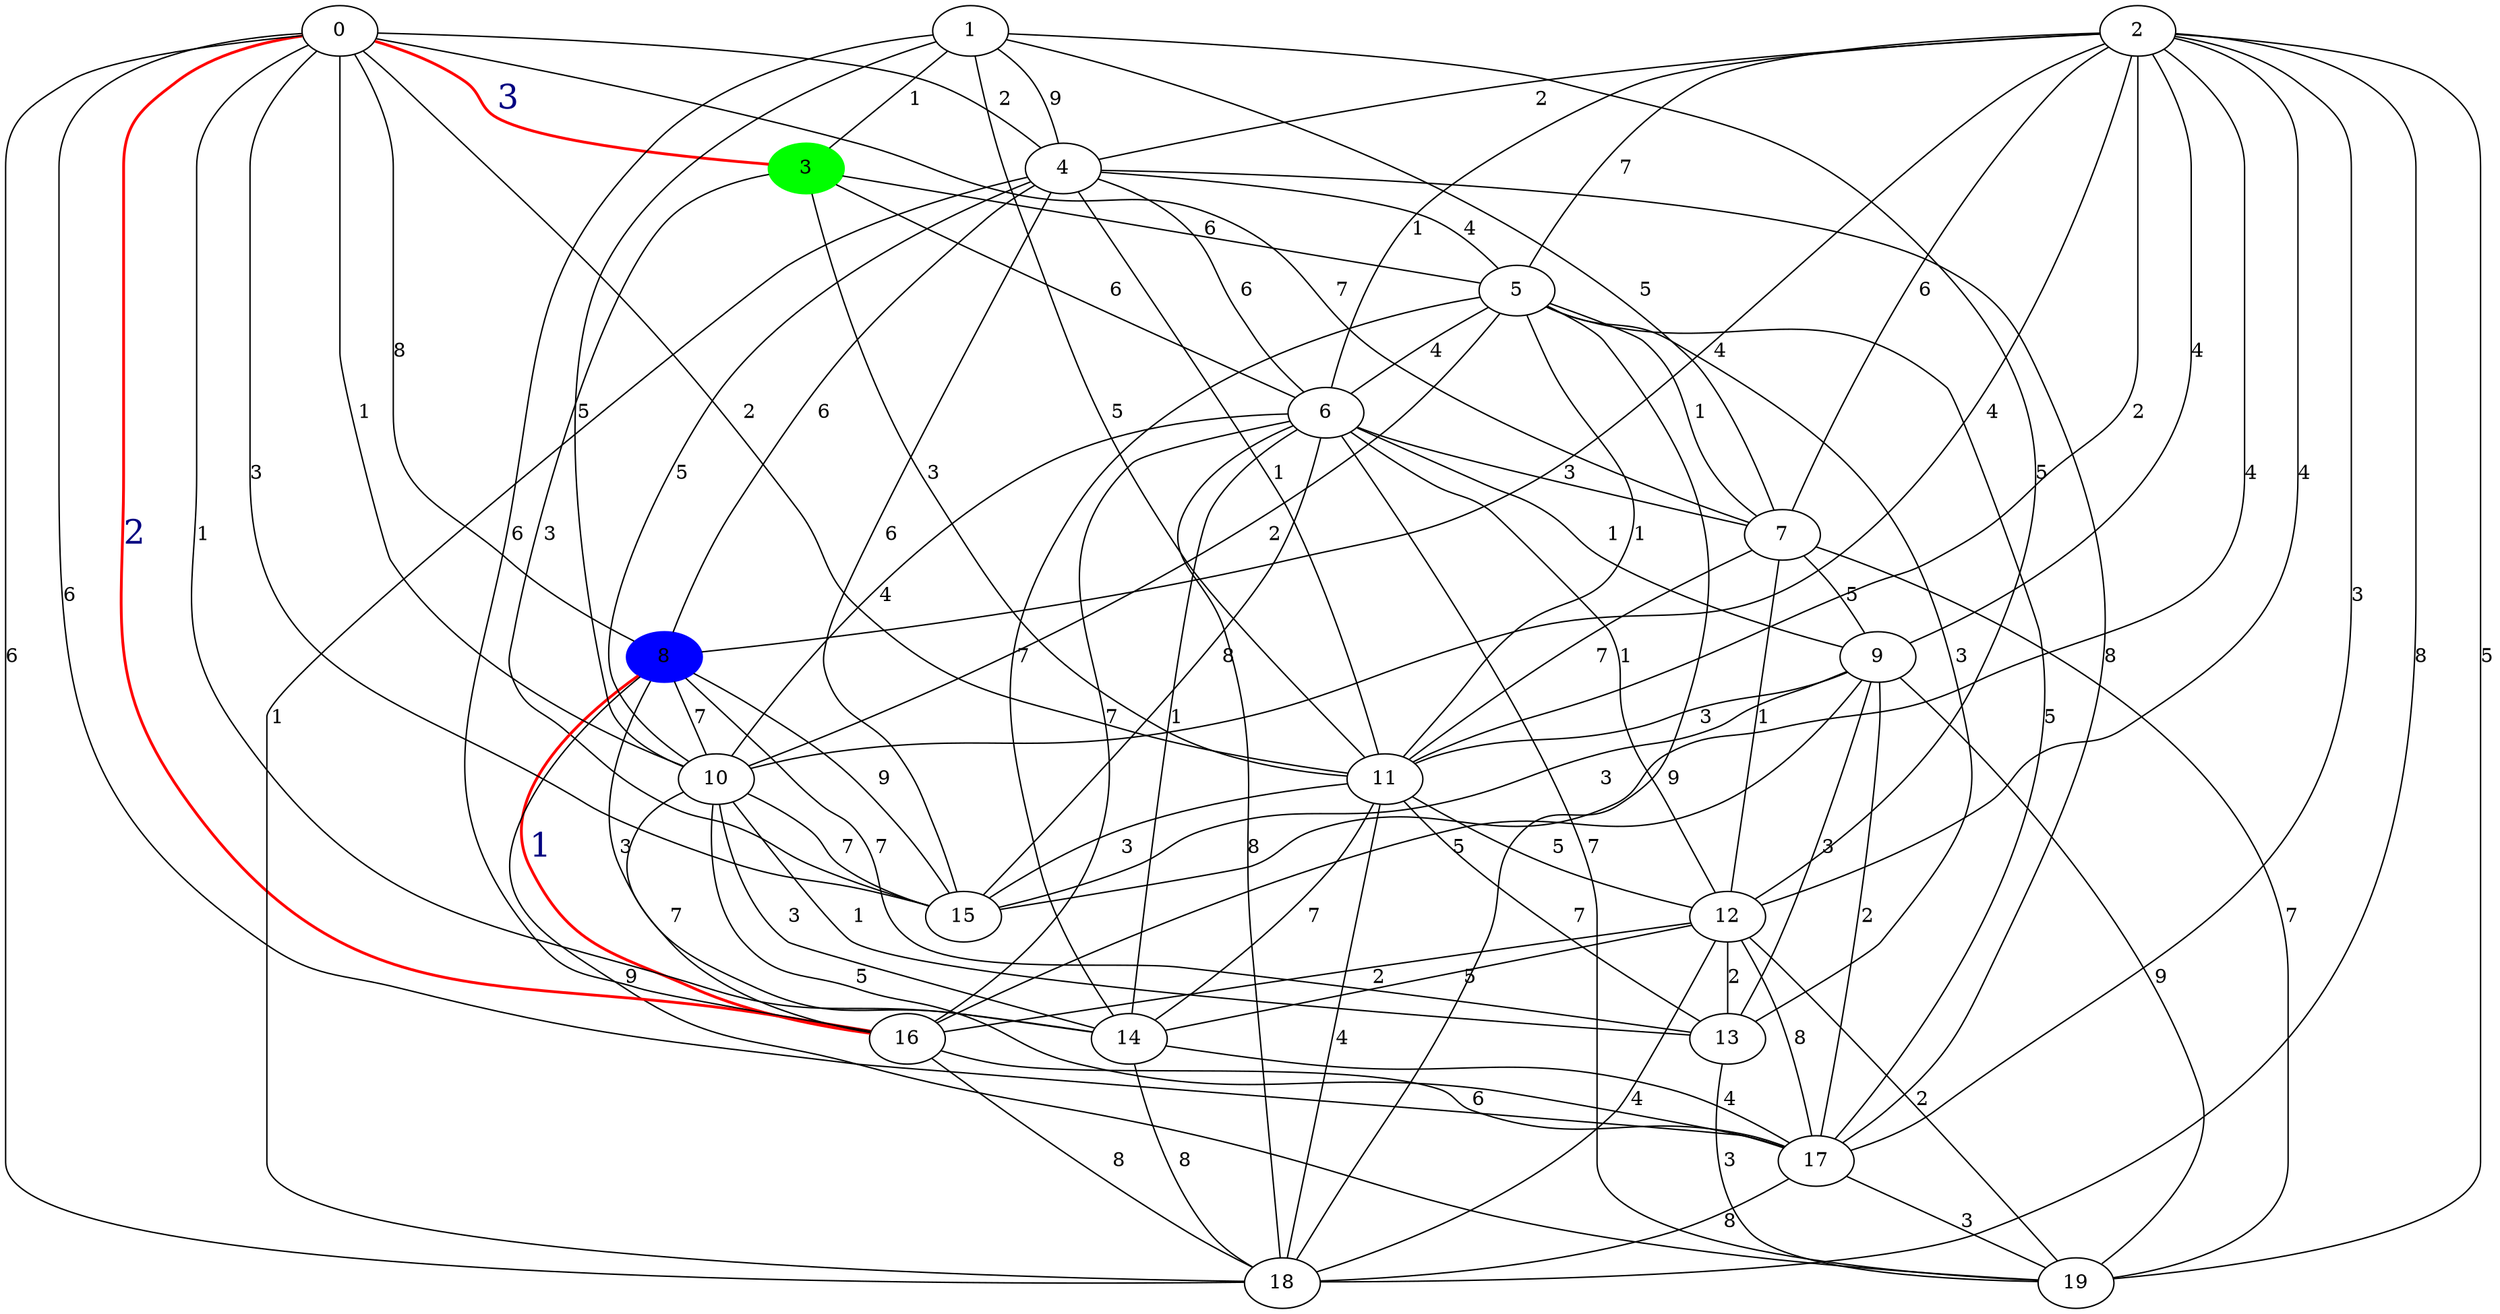 graph weighted1 {
      3  [color = green, style = filled];
      8  [color = blue, style = filled];
      0 -- 3 [color=red,style = bold] [label = 3, fontcolor = navyblue,fontsize = 24] ;
      0 -- 4 [label = 2] ;
      0 -- 7 [label = 7] ;
      0 -- 8 [label = 8] ;
      0 -- 10 [label = 1] ;
      0 -- 11 [label = 2] ;
      0 -- 14 [label = 1] ;
      0 -- 15 [label = 3] ;
      0 -- 16 [color=red,style = bold] [label = 2, fontcolor = navyblue,fontsize = 24] ;
      0 -- 17 [label = 6] ;
      0 -- 18 [label = 6] ;
      1 -- 3 [label = 1] ;
      1 -- 4 [label = 9] ;
      1 -- 7 [label = 5] ;
      1 -- 10 [label = 5] ;
      1 -- 11 [label = 5] ;
      1 -- 12 [label = 5] ;
      1 -- 16 [label = 6] ;
      2 -- 4 [label = 2] ;
      2 -- 5 [label = 7] ;
      2 -- 6 [label = 1] ;
      2 -- 7 [label = 6] ;
      2 -- 8 [label = 4] ;
      2 -- 9 [label = 4] ;
      2 -- 10 [label = 4] ;
      2 -- 11 [label = 2] ;
      2 -- 12 [label = 4] ;
      2 -- 15 [label = 4] ;
      2 -- 17 [label = 3] ;
      2 -- 18 [label = 8] ;
      2 -- 19 [label = 5] ;
      3 -- 5 [label = 6] ;
      3 -- 6 [label = 6] ;
      3 -- 11 [label = 3] ;
      3 -- 15 [label = 3] ;
      4 -- 5 [label = 4] ;
      4 -- 6 [label = 6] ;
      4 -- 8 [label = 6] ;
      4 -- 10 [label = 5] ;
      4 -- 11 [label = 1] ;
      4 -- 15 [label = 6] ;
      4 -- 17 [label = 8] ;
      4 -- 18 [label = 1] ;
      5 -- 6 [label = 4] ;
      5 -- 7 [label = 1] ;
      5 -- 10 [label = 2] ;
      5 -- 11 [label = 1] ;
      5 -- 13 [label = 3] ;
      5 -- 14 [label = 7] ;
      5 -- 17 [label = 5] ;
      5 -- 18 [label = 9] ;
      6 -- 7 [label = 3] ;
      6 -- 9 [label = 1] ;
      6 -- 10 [label = 4] ;
      6 -- 12 [label = 1] ;
      6 -- 14 [label = 1] ;
      6 -- 15 [label = 8] ;
      6 -- 16 [label = 7] ;
      6 -- 18 [label = 8] ;
      6 -- 19 [label = 7] ;
      7 -- 9 [label = 5] ;
      7 -- 11 [label = 7] ;
      7 -- 12 [label = 1] ;
      7 -- 19 [label = 7] ;
      8 -- 10 [label = 7] ;
      8 -- 13 [label = 7] ;
      8 -- 14 [label = 3] ;
      8 -- 15 [label = 9] ;
      8 -- 16 [color=red,style = bold] [label = 1, fontcolor = navyblue,fontsize = 24] ;
      8 -- 19 [label = 9] ;
      9 -- 11 [label = 3] ;
      9 -- 13 [label = 3] ;
      9 -- 15 [label = 3] ;
      9 -- 16 [label = 5] ;
      9 -- 17 [label = 2] ;
      9 -- 19 [label = 9] ;
      10 -- 13 [label = 1] ;
      10 -- 14 [label = 3] ;
      10 -- 15 [label = 7] ;
      10 -- 16 [label = 7] ;
      10 -- 17 [label = 5] ;
      11 -- 12 [label = 5] ;
      11 -- 13 [label = 7] ;
      11 -- 14 [label = 7] ;
      11 -- 15 [label = 3] ;
      11 -- 18 [label = 4] ;
      12 -- 13 [label = 2] ;
      12 -- 14 [label = 5] ;
      12 -- 16 [label = 2] ;
      12 -- 17 [label = 8] ;
      12 -- 18 [label = 4] ;
      12 -- 19 [label = 2] ;
      13 -- 19 [label = 3] ;
      14 -- 17 [label = 4] ;
      14 -- 18 [label = 8] ;
      15 ;
      16 -- 17 [label = 6] ;
      16 -- 18 [label = 8] ;
      17 -- 18 [label = 8] ;
      17 -- 19 [label = 3] ;
      18 ;
      19 
}